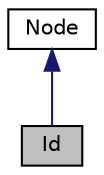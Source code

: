 digraph "Id"
{
 // LATEX_PDF_SIZE
  edge [fontname="Helvetica",fontsize="10",labelfontname="Helvetica",labelfontsize="10"];
  node [fontname="Helvetica",fontsize="10",shape=record];
  Node1 [label="Id",height=0.2,width=0.4,color="black", fillcolor="grey75", style="filled", fontcolor="black",tooltip="Represents an identifier in the AST."];
  Node2 -> Node1 [dir="back",color="midnightblue",fontsize="10",style="solid"];
  Node2 [label="Node",height=0.2,width=0.4,color="black", fillcolor="white", style="filled",URL="$classNode.html",tooltip="Base class for all nodes in the abstract syntax tree (AST)."];
}
